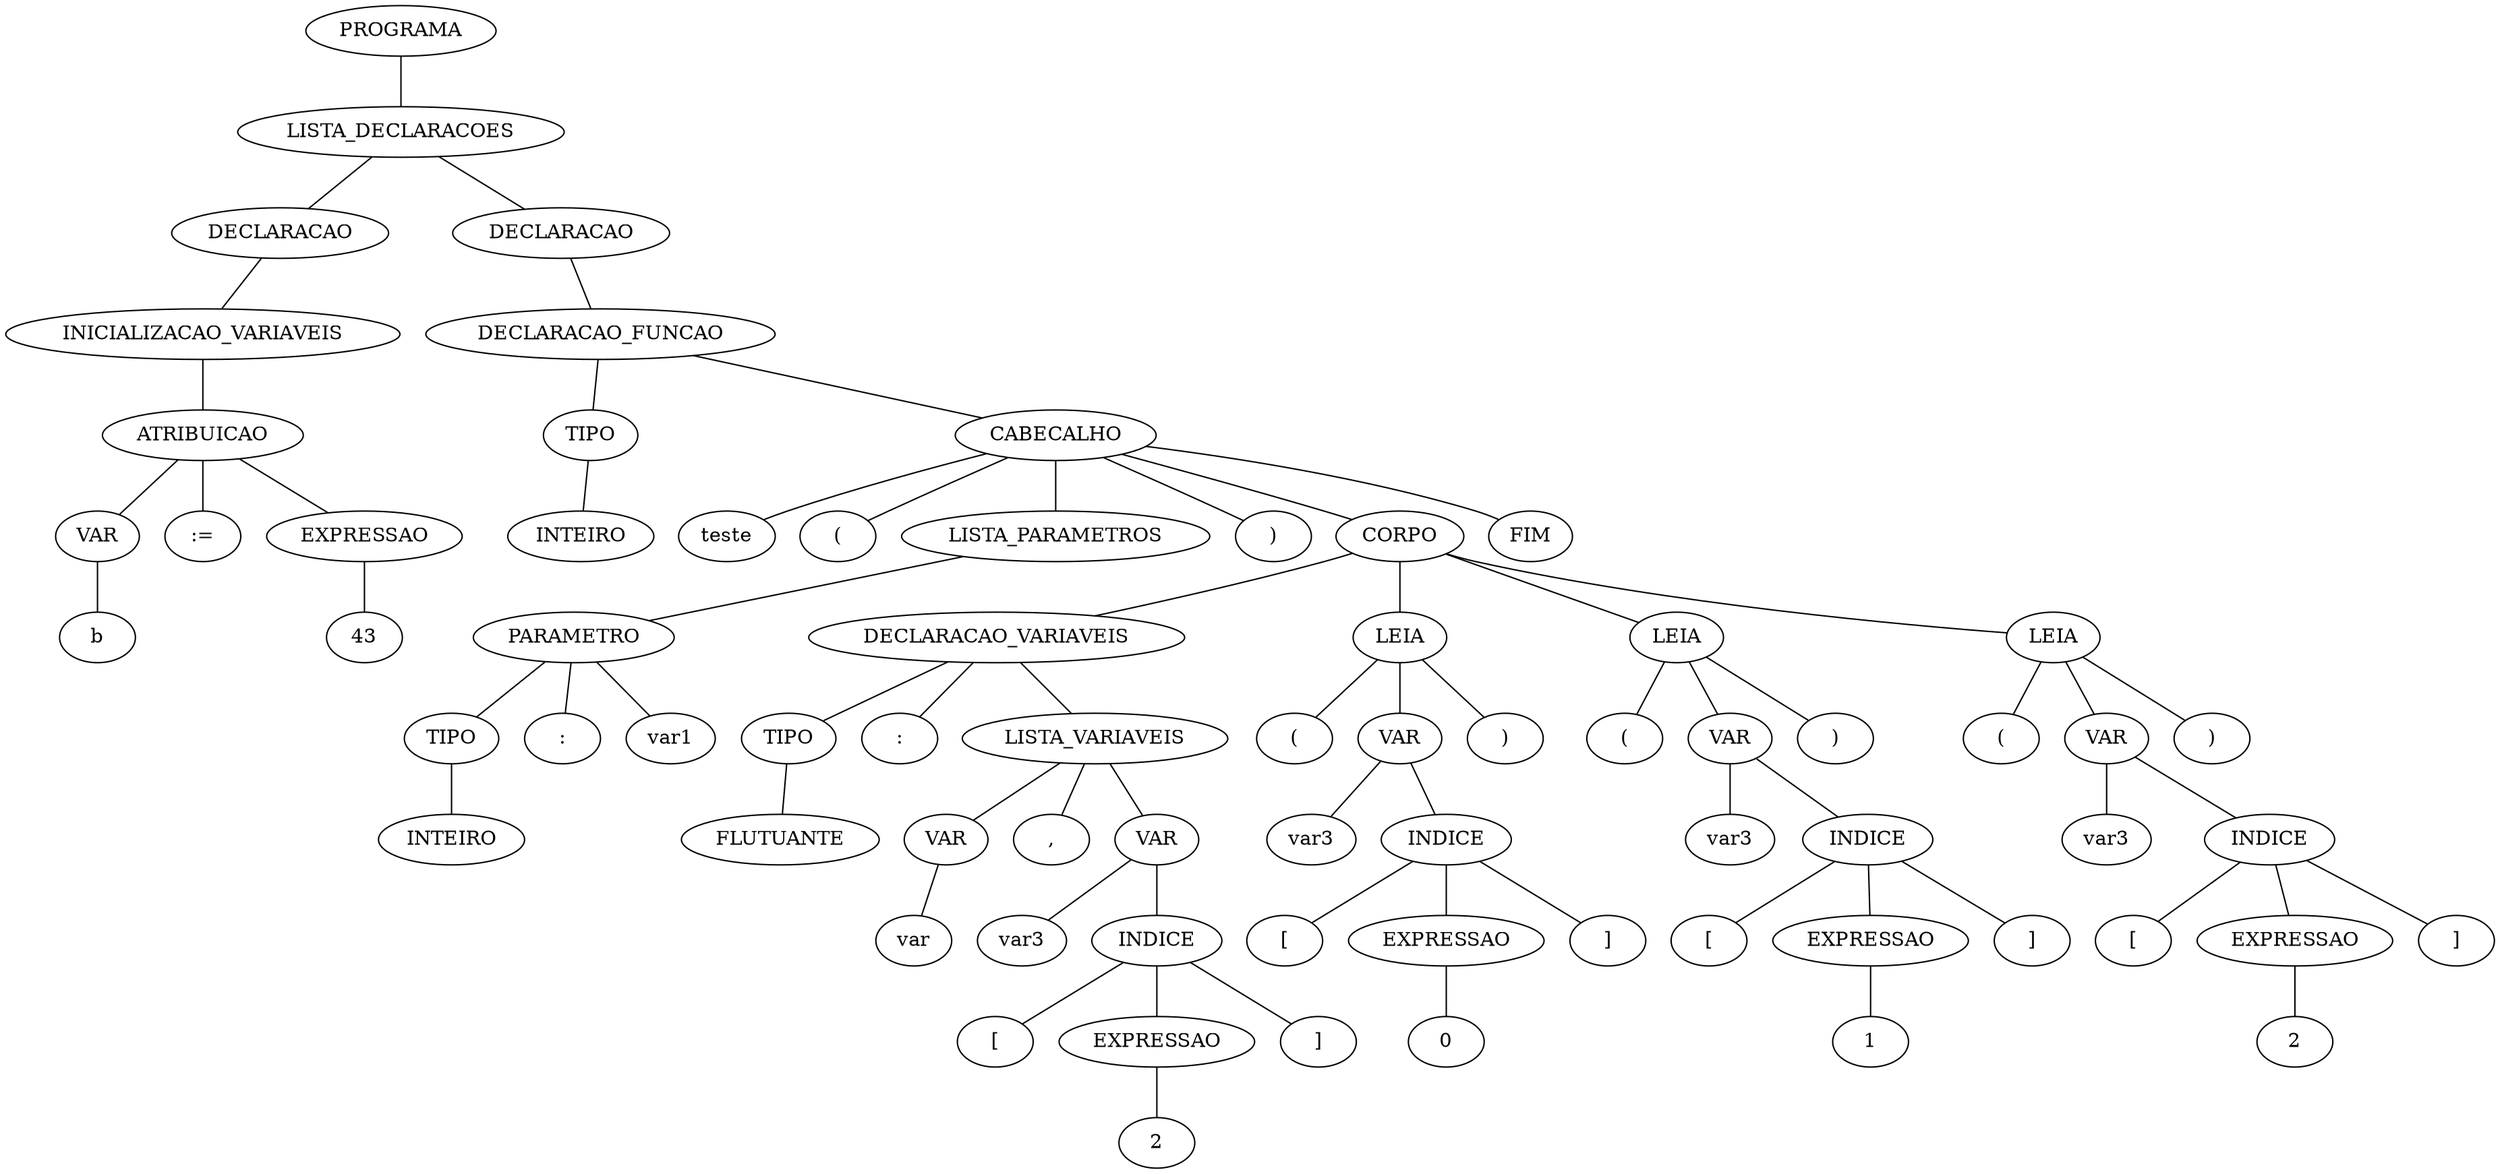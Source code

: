 strict graph G {
    25469616 [label="PROGRAMA"];
    25469712 [label="LISTA_DECLARACOES"];
    25469616 -- 25469712;
    25469712 [label="LISTA_DECLARACOES"];
    25469808 [label="DECLARACAO"];
    25469712 -- 25469808;
    25470736 [label="DECLARACAO"];
    25469712 -- 25470736;
    25469808 [label="DECLARACAO"];
    25469936 [label="INICIALIZACAO_VARIAVEIS"];
    25469808 -- 25469936;
    25469936 [label="INICIALIZACAO_VARIAVEIS"];
    25470032 [label="ATRIBUICAO"];
    25469936 -- 25470032;
    25470032 [label="ATRIBUICAO"];
    25470128 [label="VAR"];
    25470032 -- 25470128;
    25470320 [label=":="];
    25470032 -- 25470320;
    25470512 [label="EXPRESSAO"];
    25470032 -- 25470512;
    25470128 [label="VAR"];
    25470224 [label="b"];
    25470128 -- 25470224;
    25470224 [label="b"];
    25470320 [label=":="];
    25470512 [label="EXPRESSAO"];
    25470608 [label="43"];
    25470512 -- 25470608;
    25470608 [label="43"];
    25470736 [label="DECLARACAO"];
    25470864 [label="DECLARACAO_FUNCAO"];
    25470736 -- 25470864;
    25470864 [label="DECLARACAO_FUNCAO"];
    25470960 [label="TIPO"];
    25470864 -- 25470960;
    25471152 [label="CABECALHO"];
    25470864 -- 25471152;
    25470960 [label="TIPO"];
    25471056 [label="INTEIRO"];
    25470960 -- 25471056;
    25471056 [label="INTEIRO"];
    25471152 [label="CABECALHO"];
    25471248 [label="teste"];
    25471152 -- 25471248;
    25471376 [label="("];
    25471152 -- 25471376;
    25471536 [label="LISTA_PARAMETROS"];
    25471152 -- 25471536;
    25472208 [label=")"];
    25471152 -- 25472208;
    25472368 [label="CORPO"];
    25471152 -- 25472368;
    25471200 [label="FIM"];
    25471152 -- 25471200;
    25471248 [label="teste"];
    25471376 [label="("];
    25471536 [label="LISTA_PARAMETROS"];
    25471632 [label="PARAMETRO"];
    25471536 -- 25471632;
    25471632 [label="PARAMETRO"];
    25471728 [label="TIPO"];
    25471632 -- 25471728;
    25471952 [label=":"];
    25471632 -- 25471952;
    25472080 [label="var1"];
    25471632 -- 25472080;
    25471728 [label="TIPO"];
    25471824 [label="INTEIRO"];
    25471728 -- 25471824;
    25471824 [label="INTEIRO"];
    25471952 [label=":"];
    25472080 [label="var1"];
    25472208 [label=")"];
    25472368 [label="CORPO"];
    25472464 [label="DECLARACAO_VARIAVEIS"];
    25472368 -- 25472464;
    25474256 [label="LEIA"];
    25472368 -- 25474256;
    25475504 [label="LEIA"];
    25472368 -- 25475504;
    25476752 [label="LEIA"];
    25472368 -- 25476752;
    25472464 [label="DECLARACAO_VARIAVEIS"];
    25472560 [label="TIPO"];
    25472464 -- 25472560;
    25472816 [label=":"];
    25472464 -- 25472816;
    25472912 [label="LISTA_VARIAVEIS"];
    25472464 -- 25472912;
    25472560 [label="TIPO"];
    25472656 [label="FLUTUANTE"];
    25472560 -- 25472656;
    25472656 [label="FLUTUANTE"];
    25472816 [label=":"];
    25472912 [label="LISTA_VARIAVEIS"];
    25473008 [label="VAR"];
    25472912 -- 25473008;
    25473232 [label=","];
    25472912 -- 25473232;
    25473392 [label="VAR"];
    25472912 -- 25473392;
    25473008 [label="VAR"];
    25473104 [label="var"];
    25473008 -- 25473104;
    25473104 [label="var"];
    25473232 [label=","];
    25473392 [label="VAR"];
    25473488 [label="var3"];
    25473392 -- 25473488;
    25473616 [label="INDICE"];
    25473392 -- 25473616;
    25473488 [label="var3"];
    25473616 [label="INDICE"];
    25473712 [label="["];
    25473616 -- 25473712;
    25473904 [label="EXPRESSAO"];
    25473616 -- 25473904;
    25474128 [label="]"];
    25473616 -- 25474128;
    25473712 [label="["];
    25473904 [label="EXPRESSAO"];
    25474000 [label="2"];
    25473904 -- 25474000;
    25474000 [label="2"];
    25474128 [label="]"];
    25474256 [label="LEIA"];
    25474384 [label="("];
    25474256 -- 25474384;
    25474512 [label="VAR"];
    25474256 -- 25474512;
    25475376 [label=")"];
    25474256 -- 25475376;
    25474384 [label="("];
    25474512 [label="VAR"];
    25474608 [label="var3"];
    25474512 -- 25474608;
    25474736 [label="INDICE"];
    25474512 -- 25474736;
    25474608 [label="var3"];
    25474736 [label="INDICE"];
    25474832 [label="["];
    25474736 -- 25474832;
    25475024 [label="EXPRESSAO"];
    25474736 -- 25475024;
    25475248 [label="]"];
    25474736 -- 25475248;
    25474832 [label="["];
    25475024 [label="EXPRESSAO"];
    25475120 [label="0"];
    25475024 -- 25475120;
    25475120 [label="0"];
    25475248 [label="]"];
    25475376 [label=")"];
    25475504 [label="LEIA"];
    25475632 [label="("];
    25475504 -- 25475632;
    25475760 [label="VAR"];
    25475504 -- 25475760;
    25476624 [label=")"];
    25475504 -- 25476624;
    25475632 [label="("];
    25475760 [label="VAR"];
    25475856 [label="var3"];
    25475760 -- 25475856;
    25475984 [label="INDICE"];
    25475760 -- 25475984;
    25475856 [label="var3"];
    25475984 [label="INDICE"];
    25476080 [label="["];
    25475984 -- 25476080;
    25476272 [label="EXPRESSAO"];
    25475984 -- 25476272;
    25476496 [label="]"];
    25475984 -- 25476496;
    25476080 [label="["];
    25476272 [label="EXPRESSAO"];
    25476368 [label="1"];
    25476272 -- 25476368;
    25476368 [label="1"];
    25476496 [label="]"];
    25476624 [label=")"];
    25476752 [label="LEIA"];
    25476880 [label="("];
    25476752 -- 25476880;
    25477008 [label="VAR"];
    25476752 -- 25477008;
    25477872 [label=")"];
    25476752 -- 25477872;
    25476880 [label="("];
    25477008 [label="VAR"];
    25477104 [label="var3"];
    25477008 -- 25477104;
    25477232 [label="INDICE"];
    25477008 -- 25477232;
    25477104 [label="var3"];
    25477232 [label="INDICE"];
    25477328 [label="["];
    25477232 -- 25477328;
    25477520 [label="EXPRESSAO"];
    25477232 -- 25477520;
    25477744 [label="]"];
    25477232 -- 25477744;
    25477328 [label="["];
    25477520 [label="EXPRESSAO"];
    25477616 [label="2"];
    25477520 -- 25477616;
    25477616 [label="2"];
    25477744 [label="]"];
    25477872 [label=")"];
    25471200 [label="FIM"];
}